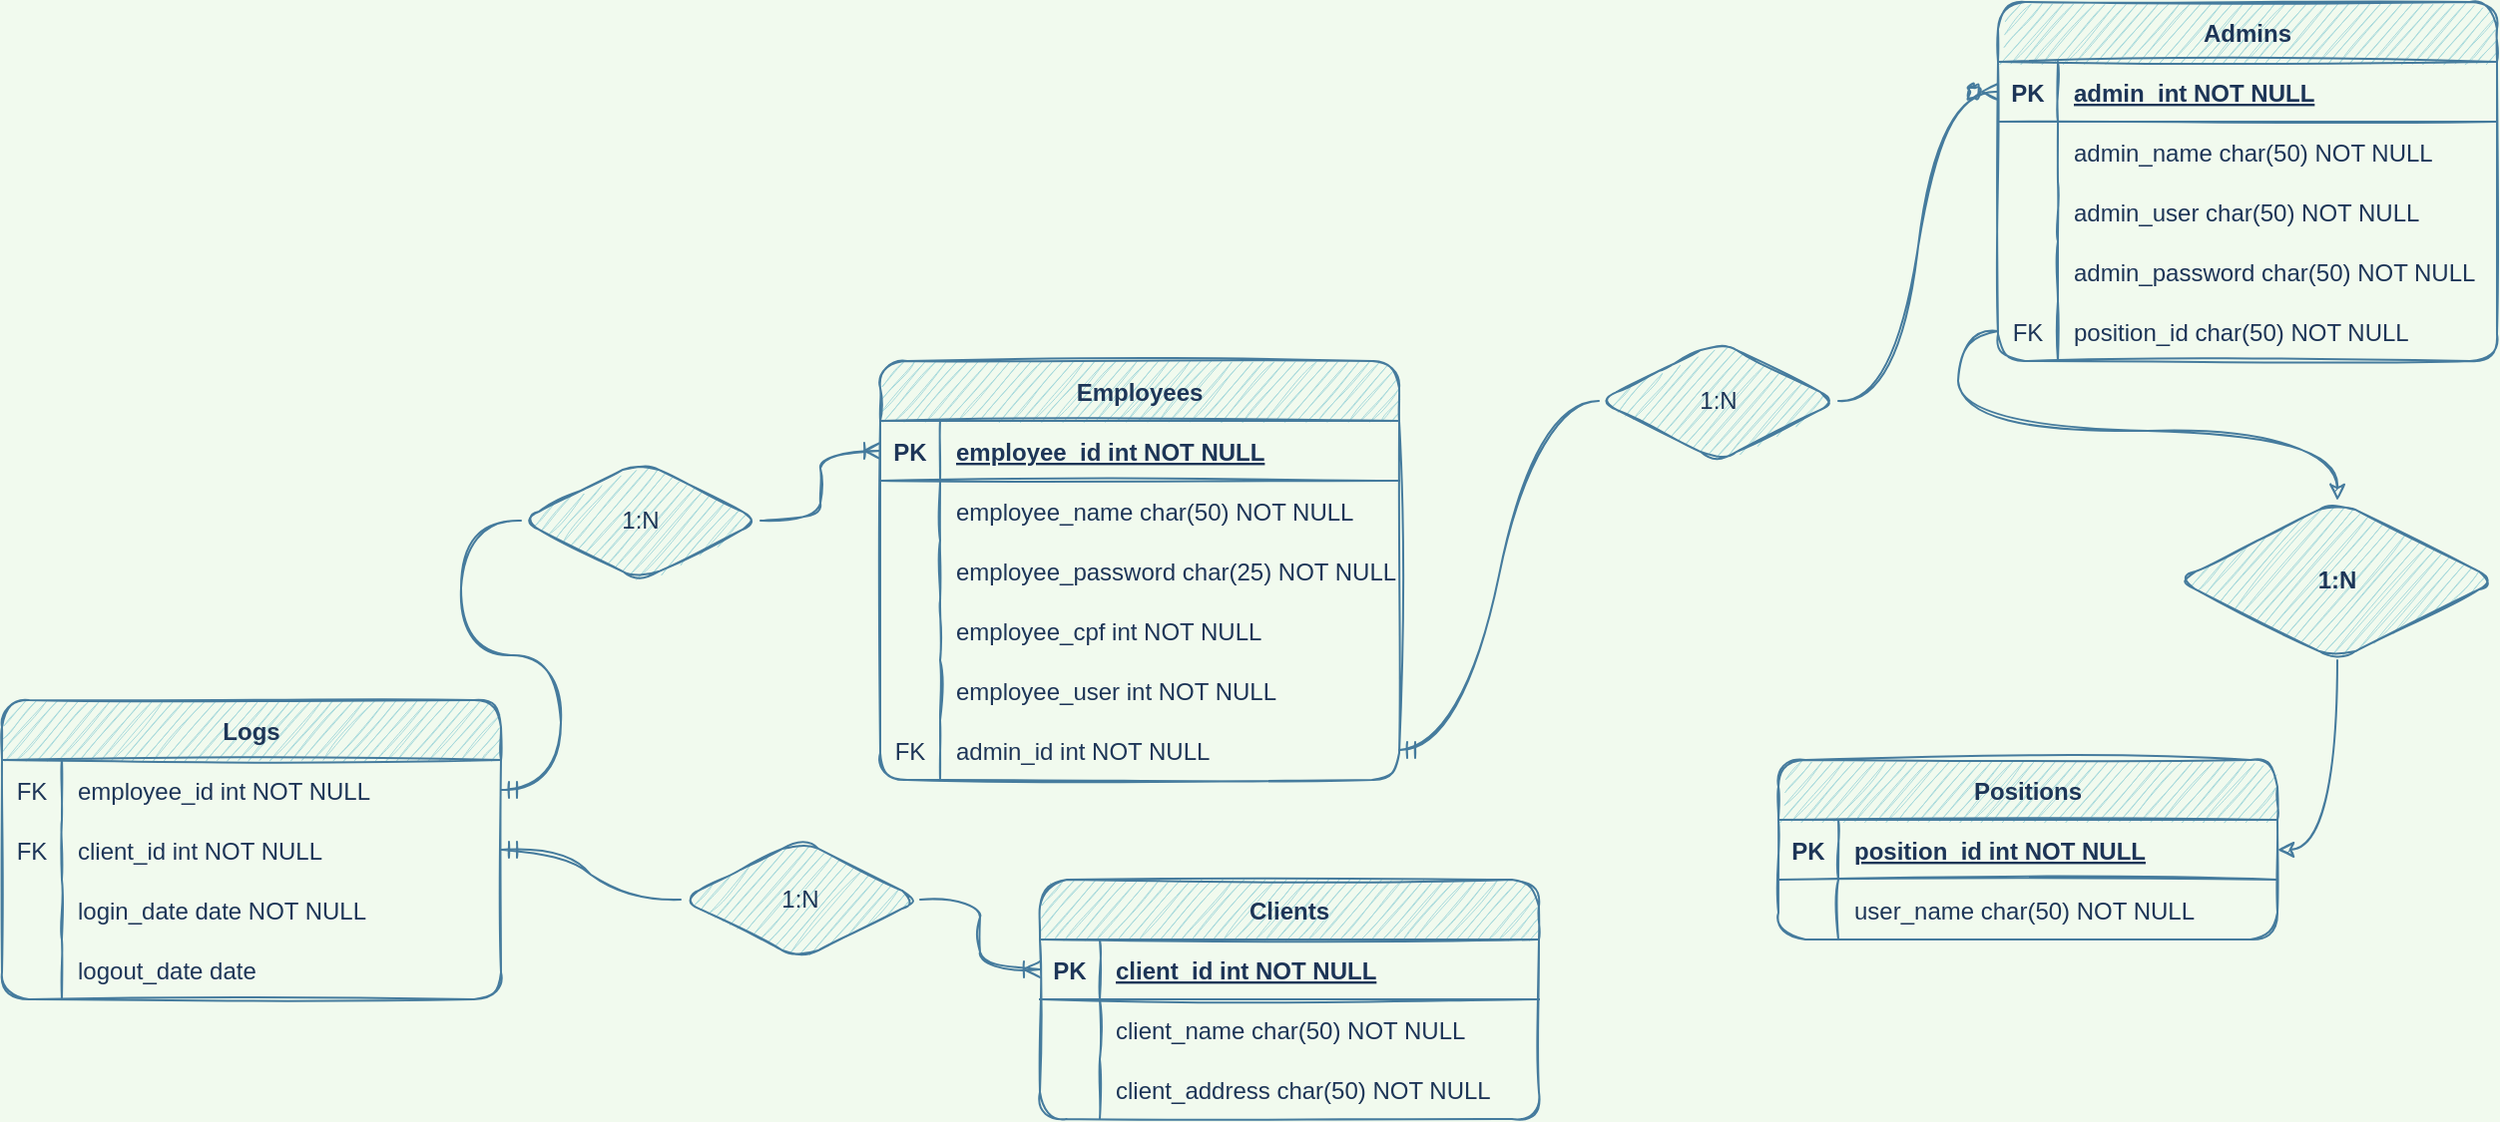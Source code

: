 <mxfile version="16.5.6" type="device"><diagram id="R2lEEEUBdFMjLlhIrx00" name="Page-1"><mxGraphModel dx="2146" dy="722" grid="1" gridSize="10" guides="1" tooltips="1" connect="1" arrows="1" fold="1" page="1" pageScale="1" pageWidth="850" pageHeight="1100" background="#F1FAEE" math="0" shadow="0" extFonts="Permanent Marker^https://fonts.googleapis.com/css?family=Permanent+Marker"><root><mxCell id="0"/><mxCell id="1" parent="0"/><mxCell id="CRIsoeaPm788Cyf2TmOQ-90" value="" style="edgeStyle=orthogonalEdgeStyle;rounded=1;sketch=1;jumpStyle=none;orthogonalLoop=1;jettySize=auto;html=1;endSize=6;targetPerimeterSpacing=0;strokeColor=#457B9D;exitX=0;exitY=0.5;exitDx=0;exitDy=0;curved=1;fontColor=#1D3557;labelBackgroundColor=#F1FAEE;" edge="1" parent="1" source="CRIsoeaPm788Cyf2TmOQ-65" target="CRIsoeaPm788Cyf2TmOQ-89"><mxGeometry relative="1" as="geometry"/></mxCell><mxCell id="C-vyLk0tnHw3VtMMgP7b-2" value="Admins" style="shape=table;startSize=30;container=1;collapsible=1;childLayout=tableLayout;fixedRows=1;rowLines=0;fontStyle=1;align=center;resizeLast=1;rounded=1;sketch=1;fillColor=#A8DADC;strokeColor=#457B9D;fontColor=#1D3557;" parent="1" vertex="1"><mxGeometry x="410" y="220" width="250" height="180" as="geometry"/></mxCell><mxCell id="C-vyLk0tnHw3VtMMgP7b-3" value="" style="shape=partialRectangle;collapsible=0;dropTarget=0;pointerEvents=0;fillColor=none;points=[[0,0.5],[1,0.5]];portConstraint=eastwest;top=0;left=0;right=0;bottom=1;rounded=1;sketch=1;strokeColor=#457B9D;fontColor=#1D3557;" parent="C-vyLk0tnHw3VtMMgP7b-2" vertex="1"><mxGeometry y="30" width="250" height="30" as="geometry"/></mxCell><mxCell id="C-vyLk0tnHw3VtMMgP7b-4" value="PK" style="shape=partialRectangle;overflow=hidden;connectable=0;fillColor=none;top=0;left=0;bottom=0;right=0;fontStyle=1;rounded=1;sketch=1;strokeColor=#457B9D;fontColor=#1D3557;" parent="C-vyLk0tnHw3VtMMgP7b-3" vertex="1"><mxGeometry width="30" height="30" as="geometry"><mxRectangle width="30" height="30" as="alternateBounds"/></mxGeometry></mxCell><mxCell id="C-vyLk0tnHw3VtMMgP7b-5" value="admin_int NOT NULL " style="shape=partialRectangle;overflow=hidden;connectable=0;fillColor=none;top=0;left=0;bottom=0;right=0;align=left;spacingLeft=6;fontStyle=5;rounded=1;sketch=1;strokeColor=#457B9D;fontColor=#1D3557;" parent="C-vyLk0tnHw3VtMMgP7b-3" vertex="1"><mxGeometry x="30" width="220" height="30" as="geometry"><mxRectangle width="220" height="30" as="alternateBounds"/></mxGeometry></mxCell><mxCell id="C-vyLk0tnHw3VtMMgP7b-6" value="" style="shape=partialRectangle;collapsible=0;dropTarget=0;pointerEvents=0;fillColor=none;points=[[0,0.5],[1,0.5]];portConstraint=eastwest;top=0;left=0;right=0;bottom=0;rounded=1;sketch=1;strokeColor=#457B9D;fontColor=#1D3557;" parent="C-vyLk0tnHw3VtMMgP7b-2" vertex="1"><mxGeometry y="60" width="250" height="30" as="geometry"/></mxCell><mxCell id="C-vyLk0tnHw3VtMMgP7b-7" value="" style="shape=partialRectangle;overflow=hidden;connectable=0;fillColor=none;top=0;left=0;bottom=0;right=0;rounded=1;sketch=1;strokeColor=#457B9D;fontColor=#1D3557;" parent="C-vyLk0tnHw3VtMMgP7b-6" vertex="1"><mxGeometry width="30" height="30" as="geometry"><mxRectangle width="30" height="30" as="alternateBounds"/></mxGeometry></mxCell><mxCell id="C-vyLk0tnHw3VtMMgP7b-8" value="admin_name char(50) NOT NULL" style="shape=partialRectangle;overflow=hidden;connectable=0;fillColor=none;top=0;left=0;bottom=0;right=0;align=left;spacingLeft=6;rounded=1;sketch=1;strokeColor=#457B9D;fontColor=#1D3557;" parent="C-vyLk0tnHw3VtMMgP7b-6" vertex="1"><mxGeometry x="30" width="220" height="30" as="geometry"><mxRectangle width="220" height="30" as="alternateBounds"/></mxGeometry></mxCell><mxCell id="CRIsoeaPm788Cyf2TmOQ-95" value="" style="shape=partialRectangle;collapsible=0;dropTarget=0;pointerEvents=0;fillColor=none;points=[[0,0.5],[1,0.5]];portConstraint=eastwest;top=0;left=0;right=0;bottom=0;rounded=1;sketch=1;strokeColor=#457B9D;fontColor=#1D3557;" vertex="1" parent="C-vyLk0tnHw3VtMMgP7b-2"><mxGeometry y="90" width="250" height="30" as="geometry"/></mxCell><mxCell id="CRIsoeaPm788Cyf2TmOQ-96" value="" style="shape=partialRectangle;overflow=hidden;connectable=0;fillColor=none;top=0;left=0;bottom=0;right=0;rounded=1;sketch=1;strokeColor=#457B9D;fontColor=#1D3557;" vertex="1" parent="CRIsoeaPm788Cyf2TmOQ-95"><mxGeometry width="30" height="30" as="geometry"><mxRectangle width="30" height="30" as="alternateBounds"/></mxGeometry></mxCell><mxCell id="CRIsoeaPm788Cyf2TmOQ-97" value="admin_user char(50) NOT NULL" style="shape=partialRectangle;overflow=hidden;connectable=0;fillColor=none;top=0;left=0;bottom=0;right=0;align=left;spacingLeft=6;rounded=1;sketch=1;strokeColor=#457B9D;fontColor=#1D3557;" vertex="1" parent="CRIsoeaPm788Cyf2TmOQ-95"><mxGeometry x="30" width="220" height="30" as="geometry"><mxRectangle width="220" height="30" as="alternateBounds"/></mxGeometry></mxCell><mxCell id="C-vyLk0tnHw3VtMMgP7b-9" value="" style="shape=partialRectangle;collapsible=0;dropTarget=0;pointerEvents=0;fillColor=none;points=[[0,0.5],[1,0.5]];portConstraint=eastwest;top=0;left=0;right=0;bottom=0;rounded=1;sketch=1;strokeColor=#457B9D;fontColor=#1D3557;" parent="C-vyLk0tnHw3VtMMgP7b-2" vertex="1"><mxGeometry y="120" width="250" height="30" as="geometry"/></mxCell><mxCell id="C-vyLk0tnHw3VtMMgP7b-10" value="" style="shape=partialRectangle;overflow=hidden;connectable=0;fillColor=none;top=0;left=0;bottom=0;right=0;rounded=1;sketch=1;strokeColor=#457B9D;fontColor=#1D3557;" parent="C-vyLk0tnHw3VtMMgP7b-9" vertex="1"><mxGeometry width="30" height="30" as="geometry"><mxRectangle width="30" height="30" as="alternateBounds"/></mxGeometry></mxCell><mxCell id="C-vyLk0tnHw3VtMMgP7b-11" value="admin_password char(50) NOT NULL" style="shape=partialRectangle;overflow=hidden;connectable=0;fillColor=none;top=0;left=0;bottom=0;right=0;align=left;spacingLeft=6;rounded=1;sketch=1;strokeColor=#457B9D;fontColor=#1D3557;" parent="C-vyLk0tnHw3VtMMgP7b-9" vertex="1"><mxGeometry x="30" width="220" height="30" as="geometry"><mxRectangle width="220" height="30" as="alternateBounds"/></mxGeometry></mxCell><mxCell id="CRIsoeaPm788Cyf2TmOQ-65" value="" style="shape=partialRectangle;collapsible=0;dropTarget=0;pointerEvents=0;fillColor=none;points=[[0,0.5],[1,0.5]];portConstraint=eastwest;top=0;left=0;right=0;bottom=0;rounded=1;sketch=1;strokeColor=#457B9D;fontColor=#1D3557;" vertex="1" parent="C-vyLk0tnHw3VtMMgP7b-2"><mxGeometry y="150" width="250" height="30" as="geometry"/></mxCell><mxCell id="CRIsoeaPm788Cyf2TmOQ-66" value="FK" style="shape=partialRectangle;overflow=hidden;connectable=0;fillColor=none;top=0;left=0;bottom=0;right=0;rounded=1;sketch=1;strokeColor=#457B9D;fontColor=#1D3557;" vertex="1" parent="CRIsoeaPm788Cyf2TmOQ-65"><mxGeometry width="30" height="30" as="geometry"><mxRectangle width="30" height="30" as="alternateBounds"/></mxGeometry></mxCell><mxCell id="CRIsoeaPm788Cyf2TmOQ-67" value="position_id char(50) NOT NULL" style="shape=partialRectangle;overflow=hidden;connectable=0;fillColor=none;top=0;left=0;bottom=0;right=0;align=left;spacingLeft=6;rounded=1;sketch=1;strokeColor=#457B9D;fontColor=#1D3557;" vertex="1" parent="CRIsoeaPm788Cyf2TmOQ-65"><mxGeometry x="30" width="220" height="30" as="geometry"><mxRectangle width="220" height="30" as="alternateBounds"/></mxGeometry></mxCell><mxCell id="C-vyLk0tnHw3VtMMgP7b-13" value="Logs" style="shape=table;startSize=30;container=1;collapsible=1;childLayout=tableLayout;fixedRows=1;rowLines=0;fontStyle=1;align=center;resizeLast=1;strokeColor=#457B9D;rounded=1;sketch=1;fillColor=#A8DADC;fontColor=#1D3557;" parent="1" vertex="1"><mxGeometry x="-590" y="570" width="250" height="150" as="geometry"/></mxCell><mxCell id="C-vyLk0tnHw3VtMMgP7b-17" value="" style="shape=partialRectangle;collapsible=0;dropTarget=0;pointerEvents=0;fillColor=none;points=[[0,0.5],[1,0.5]];portConstraint=eastwest;top=0;left=0;right=0;bottom=0;rounded=1;sketch=1;strokeColor=#457B9D;fontColor=#1D3557;" parent="C-vyLk0tnHw3VtMMgP7b-13" vertex="1"><mxGeometry y="30" width="250" height="30" as="geometry"/></mxCell><mxCell id="C-vyLk0tnHw3VtMMgP7b-18" value="FK" style="shape=partialRectangle;overflow=hidden;connectable=0;fillColor=none;top=0;left=0;bottom=0;right=0;rounded=1;sketch=1;strokeColor=#457B9D;fontColor=#1D3557;" parent="C-vyLk0tnHw3VtMMgP7b-17" vertex="1"><mxGeometry width="30" height="30" as="geometry"><mxRectangle width="30" height="30" as="alternateBounds"/></mxGeometry></mxCell><mxCell id="C-vyLk0tnHw3VtMMgP7b-19" value="employee_id int NOT NULL" style="shape=partialRectangle;overflow=hidden;connectable=0;fillColor=none;top=0;left=0;bottom=0;right=0;align=left;spacingLeft=6;rounded=1;sketch=1;strokeColor=#457B9D;fontColor=#1D3557;" parent="C-vyLk0tnHw3VtMMgP7b-17" vertex="1"><mxGeometry x="30" width="220" height="30" as="geometry"><mxRectangle width="220" height="30" as="alternateBounds"/></mxGeometry></mxCell><mxCell id="C-vyLk0tnHw3VtMMgP7b-20" value="" style="shape=partialRectangle;collapsible=0;dropTarget=0;pointerEvents=0;fillColor=none;points=[[0,0.5],[1,0.5]];portConstraint=eastwest;top=0;left=0;right=0;bottom=0;rounded=1;sketch=1;strokeColor=#457B9D;fontColor=#1D3557;" parent="C-vyLk0tnHw3VtMMgP7b-13" vertex="1"><mxGeometry y="60" width="250" height="30" as="geometry"/></mxCell><mxCell id="C-vyLk0tnHw3VtMMgP7b-21" value="FK" style="shape=partialRectangle;overflow=hidden;connectable=0;fillColor=none;top=0;left=0;bottom=0;right=0;rounded=1;sketch=1;strokeColor=#457B9D;fontColor=#1D3557;" parent="C-vyLk0tnHw3VtMMgP7b-20" vertex="1"><mxGeometry width="30" height="30" as="geometry"><mxRectangle width="30" height="30" as="alternateBounds"/></mxGeometry></mxCell><mxCell id="C-vyLk0tnHw3VtMMgP7b-22" value="client_id int NOT NULL" style="shape=partialRectangle;overflow=hidden;connectable=0;fillColor=none;top=0;left=0;bottom=0;right=0;align=left;spacingLeft=6;strokeColor=none;rounded=1;sketch=1;fontColor=#1D3557;" parent="C-vyLk0tnHw3VtMMgP7b-20" vertex="1"><mxGeometry x="30" width="220" height="30" as="geometry"><mxRectangle width="220" height="30" as="alternateBounds"/></mxGeometry></mxCell><mxCell id="CRIsoeaPm788Cyf2TmOQ-45" value="" style="shape=partialRectangle;collapsible=0;dropTarget=0;pointerEvents=0;fillColor=none;points=[[0,0.5],[1,0.5]];portConstraint=eastwest;top=0;left=0;right=0;bottom=0;rounded=1;sketch=1;strokeColor=#457B9D;fontColor=#1D3557;" vertex="1" parent="C-vyLk0tnHw3VtMMgP7b-13"><mxGeometry y="90" width="250" height="30" as="geometry"/></mxCell><mxCell id="CRIsoeaPm788Cyf2TmOQ-46" value="" style="shape=partialRectangle;overflow=hidden;connectable=0;fillColor=none;top=0;left=0;bottom=0;right=0;rounded=1;sketch=1;strokeColor=#457B9D;fontColor=#1D3557;" vertex="1" parent="CRIsoeaPm788Cyf2TmOQ-45"><mxGeometry width="30" height="30" as="geometry"><mxRectangle width="30" height="30" as="alternateBounds"/></mxGeometry></mxCell><mxCell id="CRIsoeaPm788Cyf2TmOQ-47" value="login_date date NOT NULL" style="shape=partialRectangle;overflow=hidden;connectable=0;fillColor=none;top=0;left=0;bottom=0;right=0;align=left;spacingLeft=6;strokeColor=none;rounded=1;sketch=1;fontColor=#1D3557;" vertex="1" parent="CRIsoeaPm788Cyf2TmOQ-45"><mxGeometry x="30" width="220" height="30" as="geometry"><mxRectangle width="220" height="30" as="alternateBounds"/></mxGeometry></mxCell><mxCell id="CRIsoeaPm788Cyf2TmOQ-48" value="" style="shape=partialRectangle;collapsible=0;dropTarget=0;pointerEvents=0;fillColor=none;points=[[0,0.5],[1,0.5]];portConstraint=eastwest;top=0;left=0;right=0;bottom=0;rounded=1;sketch=1;strokeColor=#457B9D;fontColor=#1D3557;" vertex="1" parent="C-vyLk0tnHw3VtMMgP7b-13"><mxGeometry y="120" width="250" height="30" as="geometry"/></mxCell><mxCell id="CRIsoeaPm788Cyf2TmOQ-49" value="" style="shape=partialRectangle;overflow=hidden;connectable=0;fillColor=none;top=0;left=0;bottom=0;right=0;rounded=1;sketch=1;strokeColor=#457B9D;fontColor=#1D3557;" vertex="1" parent="CRIsoeaPm788Cyf2TmOQ-48"><mxGeometry width="30" height="30" as="geometry"><mxRectangle width="30" height="30" as="alternateBounds"/></mxGeometry></mxCell><mxCell id="CRIsoeaPm788Cyf2TmOQ-50" value="logout_date date " style="shape=partialRectangle;overflow=hidden;connectable=0;fillColor=none;top=0;left=0;bottom=0;right=0;align=left;spacingLeft=6;strokeColor=none;rounded=1;sketch=1;fontColor=#1D3557;" vertex="1" parent="CRIsoeaPm788Cyf2TmOQ-48"><mxGeometry x="30" width="220" height="30" as="geometry"><mxRectangle width="220" height="30" as="alternateBounds"/></mxGeometry></mxCell><mxCell id="C-vyLk0tnHw3VtMMgP7b-23" value="Employees" style="shape=table;startSize=30;container=1;collapsible=1;childLayout=tableLayout;fixedRows=1;rowLines=0;fontStyle=1;align=center;resizeLast=1;rounded=1;sketch=1;fillColor=#A8DADC;strokeColor=#457B9D;fontColor=#1D3557;" parent="1" vertex="1"><mxGeometry x="-150" y="400" width="260" height="210" as="geometry"/></mxCell><mxCell id="C-vyLk0tnHw3VtMMgP7b-24" value="" style="shape=partialRectangle;collapsible=0;dropTarget=0;pointerEvents=0;fillColor=none;points=[[0,0.5],[1,0.5]];portConstraint=eastwest;top=0;left=0;right=0;bottom=1;rounded=1;sketch=1;strokeColor=#457B9D;fontColor=#1D3557;" parent="C-vyLk0tnHw3VtMMgP7b-23" vertex="1"><mxGeometry y="30" width="260" height="30" as="geometry"/></mxCell><mxCell id="C-vyLk0tnHw3VtMMgP7b-25" value="PK" style="shape=partialRectangle;overflow=hidden;connectable=0;fillColor=none;top=0;left=0;bottom=0;right=0;fontStyle=1;rounded=1;sketch=1;strokeColor=#457B9D;fontColor=#1D3557;" parent="C-vyLk0tnHw3VtMMgP7b-24" vertex="1"><mxGeometry width="30" height="30" as="geometry"><mxRectangle width="30" height="30" as="alternateBounds"/></mxGeometry></mxCell><mxCell id="C-vyLk0tnHw3VtMMgP7b-26" value="employee_id int NOT NULL " style="shape=partialRectangle;overflow=hidden;connectable=0;fillColor=none;top=0;left=0;bottom=0;right=0;align=left;spacingLeft=6;fontStyle=5;rounded=1;sketch=1;strokeColor=#457B9D;fontColor=#1D3557;" parent="C-vyLk0tnHw3VtMMgP7b-24" vertex="1"><mxGeometry x="30" width="230" height="30" as="geometry"><mxRectangle width="230" height="30" as="alternateBounds"/></mxGeometry></mxCell><mxCell id="C-vyLk0tnHw3VtMMgP7b-27" value="" style="shape=partialRectangle;collapsible=0;dropTarget=0;pointerEvents=0;fillColor=none;points=[[0,0.5],[1,0.5]];portConstraint=eastwest;top=0;left=0;right=0;bottom=0;rounded=1;sketch=1;strokeColor=#457B9D;fontColor=#1D3557;" parent="C-vyLk0tnHw3VtMMgP7b-23" vertex="1"><mxGeometry y="60" width="260" height="30" as="geometry"/></mxCell><mxCell id="C-vyLk0tnHw3VtMMgP7b-28" value="" style="shape=partialRectangle;overflow=hidden;connectable=0;fillColor=none;top=0;left=0;bottom=0;right=0;rounded=1;sketch=1;strokeColor=#457B9D;fontColor=#1D3557;" parent="C-vyLk0tnHw3VtMMgP7b-27" vertex="1"><mxGeometry width="30" height="30" as="geometry"><mxRectangle width="30" height="30" as="alternateBounds"/></mxGeometry></mxCell><mxCell id="C-vyLk0tnHw3VtMMgP7b-29" value="employee_name char(50) NOT NULL" style="shape=partialRectangle;overflow=hidden;connectable=0;fillColor=none;top=0;left=0;bottom=0;right=0;align=left;spacingLeft=6;rounded=1;sketch=1;strokeColor=#457B9D;fontColor=#1D3557;" parent="C-vyLk0tnHw3VtMMgP7b-27" vertex="1"><mxGeometry x="30" width="230" height="30" as="geometry"><mxRectangle width="230" height="30" as="alternateBounds"/></mxGeometry></mxCell><mxCell id="CRIsoeaPm788Cyf2TmOQ-42" value="" style="shape=partialRectangle;collapsible=0;dropTarget=0;pointerEvents=0;fillColor=none;points=[[0,0.5],[1,0.5]];portConstraint=eastwest;top=0;left=0;right=0;bottom=0;rounded=1;sketch=1;strokeColor=#457B9D;fontColor=#1D3557;" vertex="1" parent="C-vyLk0tnHw3VtMMgP7b-23"><mxGeometry y="90" width="260" height="30" as="geometry"/></mxCell><mxCell id="CRIsoeaPm788Cyf2TmOQ-43" value="" style="shape=partialRectangle;overflow=hidden;connectable=0;fillColor=none;top=0;left=0;bottom=0;right=0;rounded=1;sketch=1;strokeColor=#457B9D;fontColor=#1D3557;" vertex="1" parent="CRIsoeaPm788Cyf2TmOQ-42"><mxGeometry width="30" height="30" as="geometry"><mxRectangle width="30" height="30" as="alternateBounds"/></mxGeometry></mxCell><mxCell id="CRIsoeaPm788Cyf2TmOQ-44" value="employee_password char(25) NOT NULL" style="shape=partialRectangle;overflow=hidden;connectable=0;fillColor=none;top=0;left=0;bottom=0;right=0;align=left;spacingLeft=6;rounded=1;sketch=1;strokeColor=#457B9D;fontColor=#1D3557;" vertex="1" parent="CRIsoeaPm788Cyf2TmOQ-42"><mxGeometry x="30" width="230" height="30" as="geometry"><mxRectangle width="230" height="30" as="alternateBounds"/></mxGeometry></mxCell><mxCell id="CRIsoeaPm788Cyf2TmOQ-62" value="" style="shape=partialRectangle;collapsible=0;dropTarget=0;pointerEvents=0;fillColor=none;points=[[0,0.5],[1,0.5]];portConstraint=eastwest;top=0;left=0;right=0;bottom=0;rounded=1;sketch=1;strokeColor=#457B9D;fontColor=#1D3557;" vertex="1" parent="C-vyLk0tnHw3VtMMgP7b-23"><mxGeometry y="120" width="260" height="30" as="geometry"/></mxCell><mxCell id="CRIsoeaPm788Cyf2TmOQ-63" value="" style="shape=partialRectangle;overflow=hidden;connectable=0;fillColor=none;top=0;left=0;bottom=0;right=0;rounded=1;sketch=1;strokeColor=#457B9D;fontColor=#1D3557;" vertex="1" parent="CRIsoeaPm788Cyf2TmOQ-62"><mxGeometry width="30" height="30" as="geometry"><mxRectangle width="30" height="30" as="alternateBounds"/></mxGeometry></mxCell><mxCell id="CRIsoeaPm788Cyf2TmOQ-64" value="employee_cpf int NOT NULL" style="shape=partialRectangle;overflow=hidden;connectable=0;fillColor=none;top=0;left=0;bottom=0;right=0;align=left;spacingLeft=6;rounded=1;sketch=1;strokeColor=#457B9D;fontColor=#1D3557;" vertex="1" parent="CRIsoeaPm788Cyf2TmOQ-62"><mxGeometry x="30" width="230" height="30" as="geometry"><mxRectangle width="230" height="30" as="alternateBounds"/></mxGeometry></mxCell><mxCell id="CRIsoeaPm788Cyf2TmOQ-92" value="" style="shape=partialRectangle;collapsible=0;dropTarget=0;pointerEvents=0;fillColor=none;points=[[0,0.5],[1,0.5]];portConstraint=eastwest;top=0;left=0;right=0;bottom=0;rounded=1;sketch=1;strokeColor=#457B9D;fontColor=#1D3557;" vertex="1" parent="C-vyLk0tnHw3VtMMgP7b-23"><mxGeometry y="150" width="260" height="30" as="geometry"/></mxCell><mxCell id="CRIsoeaPm788Cyf2TmOQ-93" value="" style="shape=partialRectangle;overflow=hidden;connectable=0;fillColor=none;top=0;left=0;bottom=0;right=0;rounded=1;sketch=1;strokeColor=#457B9D;fontColor=#1D3557;" vertex="1" parent="CRIsoeaPm788Cyf2TmOQ-92"><mxGeometry width="30" height="30" as="geometry"><mxRectangle width="30" height="30" as="alternateBounds"/></mxGeometry></mxCell><mxCell id="CRIsoeaPm788Cyf2TmOQ-94" value="employee_user int NOT NULL" style="shape=partialRectangle;overflow=hidden;connectable=0;fillColor=none;top=0;left=0;bottom=0;right=0;align=left;spacingLeft=6;rounded=1;sketch=1;strokeColor=#457B9D;fontColor=#1D3557;" vertex="1" parent="CRIsoeaPm788Cyf2TmOQ-92"><mxGeometry x="30" width="230" height="30" as="geometry"><mxRectangle width="230" height="30" as="alternateBounds"/></mxGeometry></mxCell><mxCell id="CRIsoeaPm788Cyf2TmOQ-55" value="" style="shape=partialRectangle;collapsible=0;dropTarget=0;pointerEvents=0;fillColor=none;points=[[0,0.5],[1,0.5]];portConstraint=eastwest;top=0;left=0;right=0;bottom=0;rounded=1;sketch=1;strokeColor=#457B9D;fontColor=#1D3557;" vertex="1" parent="C-vyLk0tnHw3VtMMgP7b-23"><mxGeometry y="180" width="260" height="30" as="geometry"/></mxCell><mxCell id="CRIsoeaPm788Cyf2TmOQ-56" value="FK" style="shape=partialRectangle;overflow=hidden;connectable=0;fillColor=none;top=0;left=0;bottom=0;right=0;rounded=1;sketch=1;strokeColor=#457B9D;fontColor=#1D3557;" vertex="1" parent="CRIsoeaPm788Cyf2TmOQ-55"><mxGeometry width="30" height="30" as="geometry"><mxRectangle width="30" height="30" as="alternateBounds"/></mxGeometry></mxCell><mxCell id="CRIsoeaPm788Cyf2TmOQ-57" value="admin_id int NOT NULL" style="shape=partialRectangle;overflow=hidden;connectable=0;fillColor=none;top=0;left=0;bottom=0;right=0;align=left;spacingLeft=6;rounded=1;sketch=1;strokeColor=#457B9D;fontColor=#1D3557;" vertex="1" parent="CRIsoeaPm788Cyf2TmOQ-55"><mxGeometry x="30" width="230" height="30" as="geometry"><mxRectangle width="230" height="30" as="alternateBounds"/></mxGeometry></mxCell><mxCell id="CRIsoeaPm788Cyf2TmOQ-2" value="Clients" style="shape=table;startSize=30;container=1;collapsible=1;childLayout=tableLayout;fixedRows=1;rowLines=0;fontStyle=1;align=center;resizeLast=1;rounded=1;sketch=1;fillColor=#A8DADC;strokeColor=#457B9D;fontColor=#1D3557;" vertex="1" parent="1"><mxGeometry x="-70" y="660" width="250" height="120" as="geometry"/></mxCell><mxCell id="CRIsoeaPm788Cyf2TmOQ-3" value="" style="shape=partialRectangle;collapsible=0;dropTarget=0;pointerEvents=0;fillColor=none;points=[[0,0.5],[1,0.5]];portConstraint=eastwest;top=0;left=0;right=0;bottom=1;rounded=1;sketch=1;strokeColor=#457B9D;fontColor=#1D3557;" vertex="1" parent="CRIsoeaPm788Cyf2TmOQ-2"><mxGeometry y="30" width="250" height="30" as="geometry"/></mxCell><mxCell id="CRIsoeaPm788Cyf2TmOQ-4" value="PK" style="shape=partialRectangle;overflow=hidden;connectable=0;fillColor=none;top=0;left=0;bottom=0;right=0;fontStyle=1;rounded=1;sketch=1;strokeColor=#457B9D;fontColor=#1D3557;" vertex="1" parent="CRIsoeaPm788Cyf2TmOQ-3"><mxGeometry width="30" height="30" as="geometry"><mxRectangle width="30" height="30" as="alternateBounds"/></mxGeometry></mxCell><mxCell id="CRIsoeaPm788Cyf2TmOQ-5" value="client_id int NOT NULL " style="shape=partialRectangle;overflow=hidden;connectable=0;fillColor=none;top=0;left=0;bottom=0;right=0;align=left;spacingLeft=6;fontStyle=5;rounded=1;sketch=1;strokeColor=#457B9D;fontColor=#1D3557;" vertex="1" parent="CRIsoeaPm788Cyf2TmOQ-3"><mxGeometry x="30" width="220" height="30" as="geometry"><mxRectangle width="220" height="30" as="alternateBounds"/></mxGeometry></mxCell><mxCell id="CRIsoeaPm788Cyf2TmOQ-6" value="" style="shape=partialRectangle;collapsible=0;dropTarget=0;pointerEvents=0;fillColor=none;points=[[0,0.5],[1,0.5]];portConstraint=eastwest;top=0;left=0;right=0;bottom=0;rounded=1;sketch=1;strokeColor=#457B9D;fontColor=#1D3557;" vertex="1" parent="CRIsoeaPm788Cyf2TmOQ-2"><mxGeometry y="60" width="250" height="30" as="geometry"/></mxCell><mxCell id="CRIsoeaPm788Cyf2TmOQ-7" value="" style="shape=partialRectangle;overflow=hidden;connectable=0;fillColor=none;top=0;left=0;bottom=0;right=0;rounded=1;sketch=1;strokeColor=#457B9D;fontColor=#1D3557;" vertex="1" parent="CRIsoeaPm788Cyf2TmOQ-6"><mxGeometry width="30" height="30" as="geometry"><mxRectangle width="30" height="30" as="alternateBounds"/></mxGeometry></mxCell><mxCell id="CRIsoeaPm788Cyf2TmOQ-8" value="client_name char(50) NOT NULL" style="shape=partialRectangle;overflow=hidden;connectable=0;fillColor=none;top=0;left=0;bottom=0;right=0;align=left;spacingLeft=6;rounded=1;sketch=1;strokeColor=#457B9D;fontColor=#1D3557;" vertex="1" parent="CRIsoeaPm788Cyf2TmOQ-6"><mxGeometry x="30" width="220" height="30" as="geometry"><mxRectangle width="220" height="30" as="alternateBounds"/></mxGeometry></mxCell><mxCell id="CRIsoeaPm788Cyf2TmOQ-51" value="" style="shape=partialRectangle;collapsible=0;dropTarget=0;pointerEvents=0;fillColor=none;points=[[0,0.5],[1,0.5]];portConstraint=eastwest;top=0;left=0;right=0;bottom=0;rounded=1;sketch=1;strokeColor=#457B9D;fontColor=#1D3557;" vertex="1" parent="CRIsoeaPm788Cyf2TmOQ-2"><mxGeometry y="90" width="250" height="30" as="geometry"/></mxCell><mxCell id="CRIsoeaPm788Cyf2TmOQ-52" value="" style="shape=partialRectangle;overflow=hidden;connectable=0;fillColor=none;top=0;left=0;bottom=0;right=0;rounded=1;sketch=1;strokeColor=#457B9D;fontColor=#1D3557;" vertex="1" parent="CRIsoeaPm788Cyf2TmOQ-51"><mxGeometry width="30" height="30" as="geometry"><mxRectangle width="30" height="30" as="alternateBounds"/></mxGeometry></mxCell><mxCell id="CRIsoeaPm788Cyf2TmOQ-53" value="client_address char(50) NOT NULL" style="shape=partialRectangle;overflow=hidden;connectable=0;fillColor=none;top=0;left=0;bottom=0;right=0;align=left;spacingLeft=6;rounded=1;sketch=1;strokeColor=#457B9D;fontColor=#1D3557;" vertex="1" parent="CRIsoeaPm788Cyf2TmOQ-51"><mxGeometry x="30" width="220" height="30" as="geometry"><mxRectangle width="220" height="30" as="alternateBounds"/></mxGeometry></mxCell><mxCell id="CRIsoeaPm788Cyf2TmOQ-12" value="" style="edgeStyle=entityRelationEdgeStyle;fontSize=12;html=1;endArrow=ERoneToMany;startArrow=none;rounded=1;exitX=1;exitY=0.5;exitDx=0;exitDy=0;curved=1;sketch=1;strokeColor=#457B9D;fontColor=#1D3557;labelBackgroundColor=#F1FAEE;" edge="1" parent="1" source="CRIsoeaPm788Cyf2TmOQ-35" target="C-vyLk0tnHw3VtMMgP7b-24"><mxGeometry width="100" height="100" relative="1" as="geometry"><mxPoint x="-240" y="560" as="sourcePoint"/><mxPoint x="-140" y="460" as="targetPoint"/></mxGeometry></mxCell><mxCell id="CRIsoeaPm788Cyf2TmOQ-13" value="" style="edgeStyle=entityRelationEdgeStyle;fontSize=12;html=1;endArrow=ERoneToMany;startArrow=none;rounded=1;exitX=1;exitY=0.5;exitDx=0;exitDy=0;entryX=0;entryY=0.5;entryDx=0;entryDy=0;curved=1;sketch=1;strokeColor=#457B9D;fontColor=#1D3557;labelBackgroundColor=#F1FAEE;" edge="1" parent="1" source="CRIsoeaPm788Cyf2TmOQ-37" target="CRIsoeaPm788Cyf2TmOQ-3"><mxGeometry width="100" height="100" relative="1" as="geometry"><mxPoint x="-60" y="690" as="sourcePoint"/><mxPoint x="-60" y="460" as="targetPoint"/></mxGeometry></mxCell><mxCell id="CRIsoeaPm788Cyf2TmOQ-35" value="1:N" style="shape=rhombus;perimeter=rhombusPerimeter;whiteSpace=wrap;html=1;align=center;shadow=0;strokeColor=#457B9D;rounded=1;sketch=1;fillColor=#A8DADC;fontColor=#1D3557;" vertex="1" parent="1"><mxGeometry x="-330" y="450" width="120" height="60" as="geometry"/></mxCell><mxCell id="CRIsoeaPm788Cyf2TmOQ-36" value="" style="edgeStyle=entityRelationEdgeStyle;fontSize=12;html=1;endArrow=none;startArrow=ERmandOne;rounded=1;exitX=1;exitY=0.5;exitDx=0;exitDy=0;curved=1;sketch=1;strokeColor=#457B9D;fontColor=#1D3557;labelBackgroundColor=#F1FAEE;" edge="1" parent="1" source="C-vyLk0tnHw3VtMMgP7b-17" target="CRIsoeaPm788Cyf2TmOQ-35"><mxGeometry width="100" height="100" relative="1" as="geometry"><mxPoint x="-210" y="575" as="sourcePoint"/><mxPoint x="-200" y="345" as="targetPoint"/></mxGeometry></mxCell><mxCell id="CRIsoeaPm788Cyf2TmOQ-37" value="1:N" style="shape=rhombus;perimeter=rhombusPerimeter;whiteSpace=wrap;html=1;align=center;shadow=0;strokeColor=#457B9D;rounded=1;sketch=1;fillColor=#A8DADC;fontColor=#1D3557;" vertex="1" parent="1"><mxGeometry x="-250" y="640" width="120" height="60" as="geometry"/></mxCell><mxCell id="CRIsoeaPm788Cyf2TmOQ-38" value="" style="edgeStyle=entityRelationEdgeStyle;fontSize=12;html=1;endArrow=none;startArrow=ERmandOne;rounded=1;exitX=1;exitY=0.5;exitDx=0;exitDy=0;entryX=0;entryY=0.5;entryDx=0;entryDy=0;curved=1;sketch=1;strokeColor=#457B9D;fontColor=#1D3557;labelBackgroundColor=#F1FAEE;" edge="1" parent="1" source="C-vyLk0tnHw3VtMMgP7b-20" target="CRIsoeaPm788Cyf2TmOQ-37"><mxGeometry width="100" height="100" relative="1" as="geometry"><mxPoint x="-210" y="605" as="sourcePoint"/><mxPoint x="130" y="535" as="targetPoint"/></mxGeometry></mxCell><mxCell id="CRIsoeaPm788Cyf2TmOQ-72" value="" style="edgeStyle=entityRelationEdgeStyle;fontSize=12;html=1;endArrow=ERzeroToMany;startArrow=none;rounded=1;sketch=1;endSize=6;targetPerimeterSpacing=0;strokeColor=#457B9D;jumpStyle=none;exitX=1;exitY=0.5;exitDx=0;exitDy=0;entryX=0;entryY=0.5;entryDx=0;entryDy=0;curved=1;fontColor=#1D3557;labelBackgroundColor=#F1FAEE;" edge="1" parent="1" source="CRIsoeaPm788Cyf2TmOQ-73" target="C-vyLk0tnHw3VtMMgP7b-3"><mxGeometry width="100" height="100" relative="1" as="geometry"><mxPoint x="140" y="540" as="sourcePoint"/><mxPoint x="240" y="440" as="targetPoint"/></mxGeometry></mxCell><mxCell id="CRIsoeaPm788Cyf2TmOQ-73" value="1:N" style="shape=rhombus;perimeter=rhombusPerimeter;whiteSpace=wrap;html=1;align=center;shadow=0;strokeColor=#457B9D;rounded=1;sketch=1;fillColor=#A8DADC;fontColor=#1D3557;" vertex="1" parent="1"><mxGeometry x="210" y="390" width="120" height="60" as="geometry"/></mxCell><mxCell id="CRIsoeaPm788Cyf2TmOQ-74" value="" style="edgeStyle=entityRelationEdgeStyle;fontSize=12;html=1;endArrow=none;startArrow=ERmandOne;rounded=1;sketch=1;endSize=6;strokeColor=#457B9D;jumpStyle=none;exitX=1;exitY=0.5;exitDx=0;exitDy=0;entryX=0;entryY=0.5;entryDx=0;entryDy=0;curved=1;fontColor=#1D3557;labelBackgroundColor=#F1FAEE;" edge="1" parent="1" source="CRIsoeaPm788Cyf2TmOQ-55" target="CRIsoeaPm788Cyf2TmOQ-73"><mxGeometry width="100" height="100" relative="1" as="geometry"><mxPoint x="110" y="565" as="sourcePoint"/><mxPoint x="190" y="265" as="targetPoint"/></mxGeometry></mxCell><mxCell id="CRIsoeaPm788Cyf2TmOQ-75" value="Positions" style="shape=table;startSize=30;container=1;collapsible=1;childLayout=tableLayout;fixedRows=1;rowLines=0;fontStyle=1;align=center;resizeLast=1;rounded=1;sketch=1;fillColor=#A8DADC;strokeColor=#457B9D;fontColor=#1D3557;" vertex="1" parent="1"><mxGeometry x="300" y="600" width="250" height="90" as="geometry"/></mxCell><mxCell id="CRIsoeaPm788Cyf2TmOQ-76" value="" style="shape=partialRectangle;collapsible=0;dropTarget=0;pointerEvents=0;fillColor=none;points=[[0,0.5],[1,0.5]];portConstraint=eastwest;top=0;left=0;right=0;bottom=1;rounded=1;sketch=1;strokeColor=#457B9D;fontColor=#1D3557;" vertex="1" parent="CRIsoeaPm788Cyf2TmOQ-75"><mxGeometry y="30" width="250" height="30" as="geometry"/></mxCell><mxCell id="CRIsoeaPm788Cyf2TmOQ-77" value="PK" style="shape=partialRectangle;overflow=hidden;connectable=0;fillColor=none;top=0;left=0;bottom=0;right=0;fontStyle=1;rounded=1;sketch=1;strokeColor=#457B9D;fontColor=#1D3557;" vertex="1" parent="CRIsoeaPm788Cyf2TmOQ-76"><mxGeometry width="30" height="30" as="geometry"><mxRectangle width="30" height="30" as="alternateBounds"/></mxGeometry></mxCell><mxCell id="CRIsoeaPm788Cyf2TmOQ-78" value="position_id int NOT NULL " style="shape=partialRectangle;overflow=hidden;connectable=0;fillColor=none;top=0;left=0;bottom=0;right=0;align=left;spacingLeft=6;fontStyle=5;rounded=1;sketch=1;strokeColor=#457B9D;fontColor=#1D3557;" vertex="1" parent="CRIsoeaPm788Cyf2TmOQ-76"><mxGeometry x="30" width="220" height="30" as="geometry"><mxRectangle width="220" height="30" as="alternateBounds"/></mxGeometry></mxCell><mxCell id="CRIsoeaPm788Cyf2TmOQ-79" value="" style="shape=partialRectangle;collapsible=0;dropTarget=0;pointerEvents=0;fillColor=none;points=[[0,0.5],[1,0.5]];portConstraint=eastwest;top=0;left=0;right=0;bottom=0;rounded=1;sketch=1;strokeColor=#457B9D;fontColor=#1D3557;" vertex="1" parent="CRIsoeaPm788Cyf2TmOQ-75"><mxGeometry y="60" width="250" height="30" as="geometry"/></mxCell><mxCell id="CRIsoeaPm788Cyf2TmOQ-80" value="" style="shape=partialRectangle;overflow=hidden;connectable=0;fillColor=none;top=0;left=0;bottom=0;right=0;rounded=1;sketch=1;strokeColor=#457B9D;fontColor=#1D3557;" vertex="1" parent="CRIsoeaPm788Cyf2TmOQ-79"><mxGeometry width="30" height="30" as="geometry"><mxRectangle width="30" height="30" as="alternateBounds"/></mxGeometry></mxCell><mxCell id="CRIsoeaPm788Cyf2TmOQ-81" value="user_name char(50) NOT NULL" style="shape=partialRectangle;overflow=hidden;connectable=0;fillColor=none;top=0;left=0;bottom=0;right=0;align=left;spacingLeft=6;rounded=1;sketch=1;strokeColor=#457B9D;fontColor=#1D3557;" vertex="1" parent="CRIsoeaPm788Cyf2TmOQ-79"><mxGeometry x="30" width="220" height="30" as="geometry"><mxRectangle width="220" height="30" as="alternateBounds"/></mxGeometry></mxCell><mxCell id="CRIsoeaPm788Cyf2TmOQ-89" value="1:N" style="rhombus;whiteSpace=wrap;html=1;startSize=30;fontStyle=1;rounded=1;sketch=1;fillColor=#A8DADC;strokeColor=#457B9D;fontColor=#1D3557;" vertex="1" parent="1"><mxGeometry x="500" y="470" width="160" height="80" as="geometry"/></mxCell><mxCell id="CRIsoeaPm788Cyf2TmOQ-91" value="" style="edgeStyle=orthogonalEdgeStyle;rounded=1;sketch=1;jumpStyle=none;orthogonalLoop=1;jettySize=auto;html=1;endSize=6;targetPerimeterSpacing=0;strokeColor=#457B9D;exitX=0.5;exitY=1;exitDx=0;exitDy=0;entryX=1;entryY=0.5;entryDx=0;entryDy=0;curved=1;fontColor=#1D3557;labelBackgroundColor=#F1FAEE;" edge="1" parent="1" source="CRIsoeaPm788Cyf2TmOQ-89" target="CRIsoeaPm788Cyf2TmOQ-76"><mxGeometry relative="1" as="geometry"><mxPoint x="575.059" y="650" as="sourcePoint"/><mxPoint x="640" y="750" as="targetPoint"/></mxGeometry></mxCell></root></mxGraphModel></diagram></mxfile>

